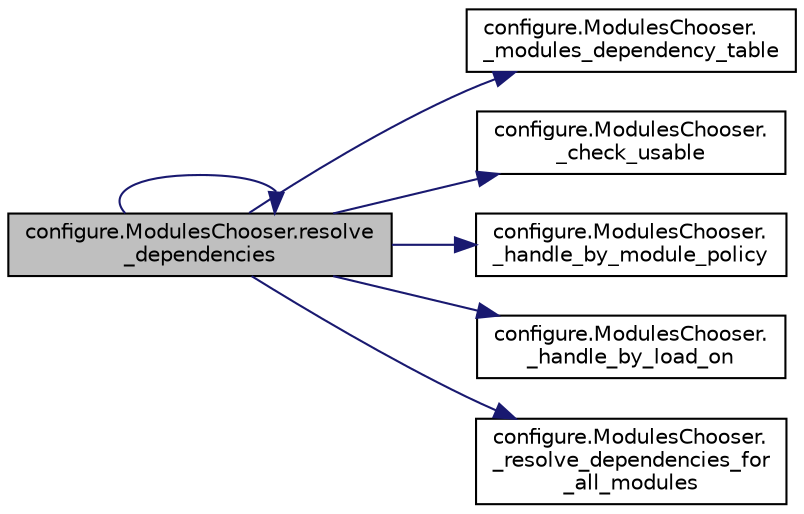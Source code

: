 digraph "configure.ModulesChooser.resolve_dependencies"
{
  edge [fontname="Helvetica",fontsize="10",labelfontname="Helvetica",labelfontsize="10"];
  node [fontname="Helvetica",fontsize="10",shape=record];
  rankdir="LR";
  Node0 [label="configure.ModulesChooser.resolve\l_dependencies",height=0.2,width=0.4,color="black", fillcolor="grey75", style="filled", fontcolor="black"];
  Node0 -> Node1 [color="midnightblue",fontsize="10",style="solid",fontname="Helvetica"];
  Node1 [label="configure.ModulesChooser.\l_modules_dependency_table",height=0.2,width=0.4,color="black", fillcolor="white", style="filled",URL="$classconfigure_1_1_modules_chooser.html#a338d2aae33ef70e6a58e395de0ae4d1c"];
  Node0 -> Node0 [color="midnightblue",fontsize="10",style="solid",fontname="Helvetica"];
  Node0 -> Node2 [color="midnightblue",fontsize="10",style="solid",fontname="Helvetica"];
  Node2 [label="configure.ModulesChooser.\l_check_usable",height=0.2,width=0.4,color="black", fillcolor="white", style="filled",URL="$classconfigure_1_1_modules_chooser.html#aeb89d80f4bb2859a1c3de79b59e4c258"];
  Node0 -> Node3 [color="midnightblue",fontsize="10",style="solid",fontname="Helvetica"];
  Node3 [label="configure.ModulesChooser.\l_handle_by_module_policy",height=0.2,width=0.4,color="black", fillcolor="white", style="filled",URL="$classconfigure_1_1_modules_chooser.html#aad6f361676789da2fba52bd95df960c6"];
  Node0 -> Node4 [color="midnightblue",fontsize="10",style="solid",fontname="Helvetica"];
  Node4 [label="configure.ModulesChooser.\l_handle_by_load_on",height=0.2,width=0.4,color="black", fillcolor="white", style="filled",URL="$classconfigure_1_1_modules_chooser.html#a4c58658fb5f5950118fc3c4dad3ec4c3"];
  Node0 -> Node5 [color="midnightblue",fontsize="10",style="solid",fontname="Helvetica"];
  Node5 [label="configure.ModulesChooser.\l_resolve_dependencies_for\l_all_modules",height=0.2,width=0.4,color="black", fillcolor="white", style="filled",URL="$classconfigure_1_1_modules_chooser.html#ae8cd64f216234bea210d84834a131e75"];
}
